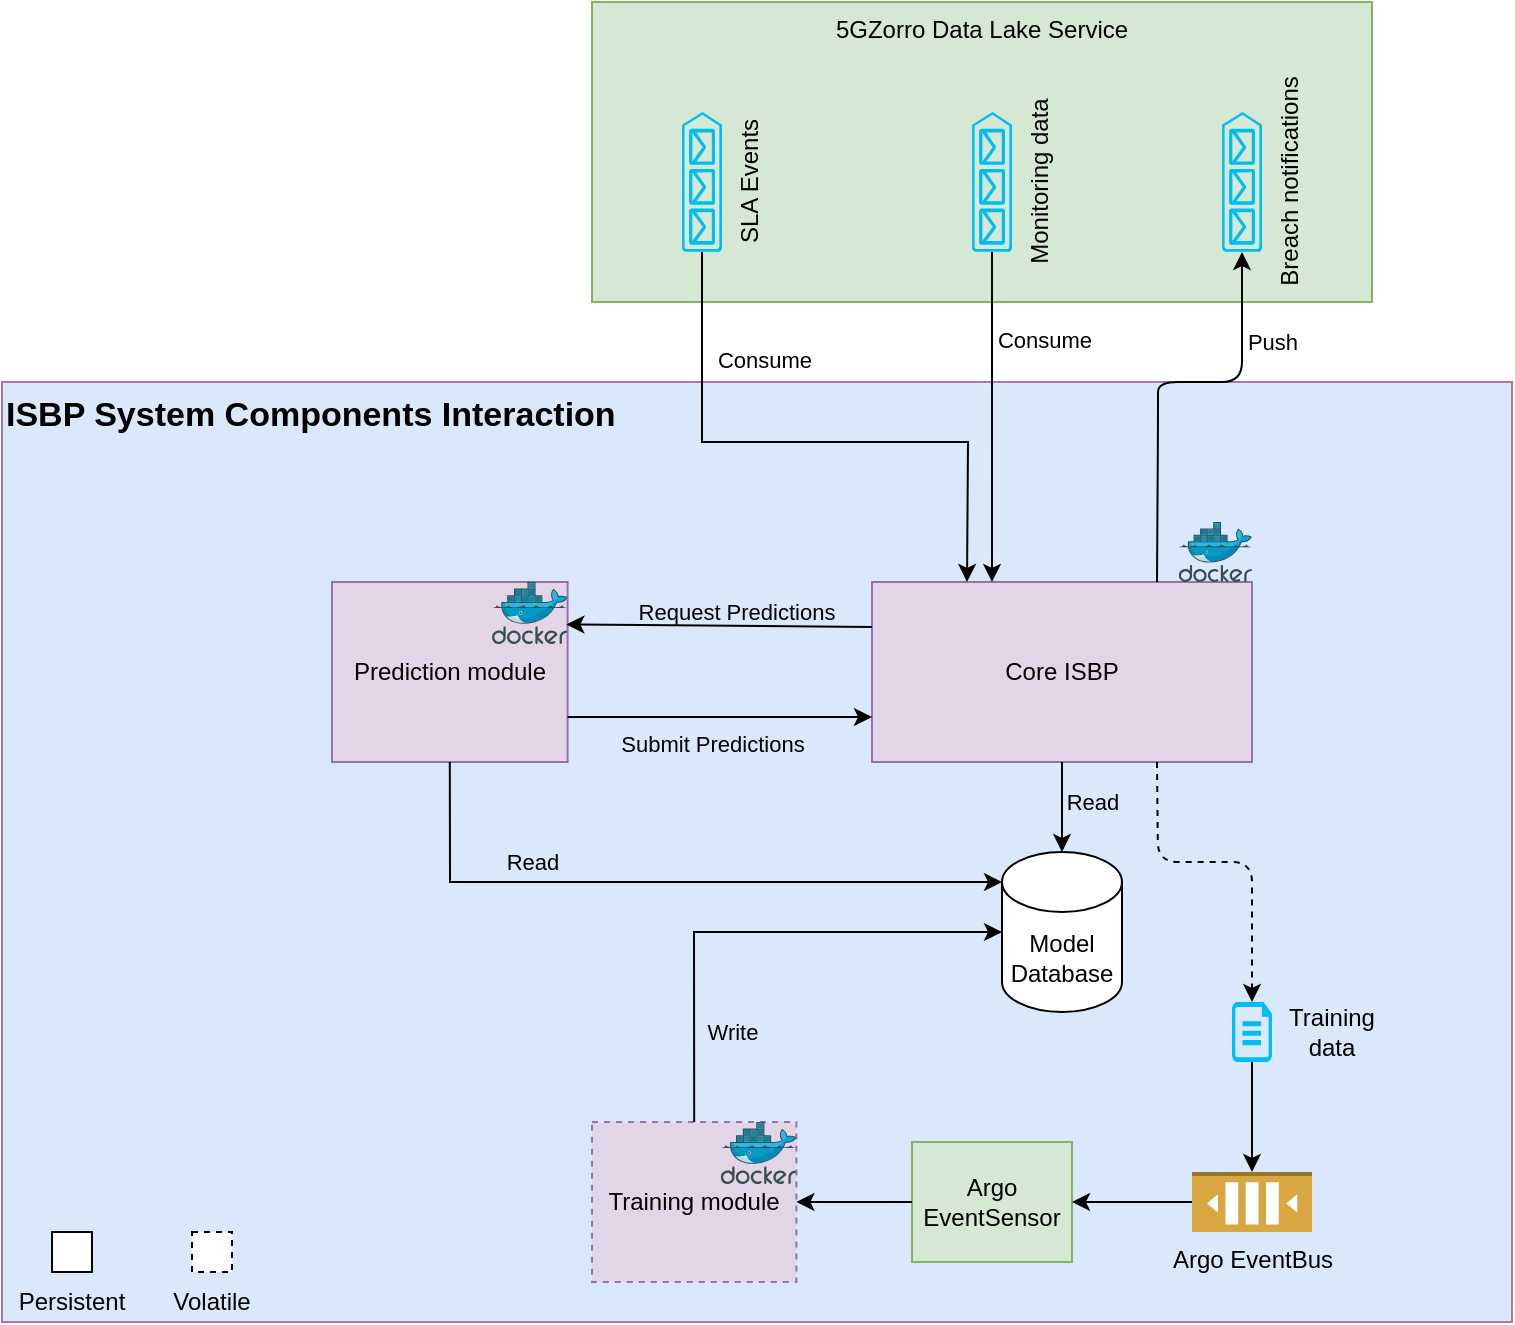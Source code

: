 <mxfile version="16.5.1" type="device"><diagram id="3-r-edu_mqcVvrUP7UPn" name="Page-1"><mxGraphModel dx="1888" dy="1749" grid="1" gridSize="10" guides="1" tooltips="1" connect="1" arrows="1" fold="1" page="1" pageScale="1" pageWidth="850" pageHeight="1100" math="0" shadow="0"><root><mxCell id="0"/><mxCell id="1" parent="0"/><mxCell id="sTpzPvflZKBYetUZ0oH_-3" value="ISBP System Components Interaction" style="rounded=0;whiteSpace=wrap;html=1;fillColor=#dae8fc;verticalAlign=top;fontStyle=1;fontSize=17;strokeColor=#B5739D;align=left;" parent="1" vertex="1"><mxGeometry x="-195" y="-30" width="755" height="470" as="geometry"/></mxCell><mxCell id="sTpzPvflZKBYetUZ0oH_-8" value="Core ISBP" style="rounded=0;whiteSpace=wrap;html=1;fillColor=#e1d5e7;strokeColor=#9673a6;" parent="1" vertex="1"><mxGeometry x="240" y="70" width="190" height="90" as="geometry"/></mxCell><mxCell id="sTpzPvflZKBYetUZ0oH_-10" value="" style="aspect=fixed;html=1;points=[];align=center;image;fontSize=12;image=img/lib/mscae/Docker.svg;" parent="1" vertex="1"><mxGeometry x="393.41" y="40" width="36.59" height="30" as="geometry"/></mxCell><mxCell id="sTpzPvflZKBYetUZ0oH_-13" value="" style="verticalLabelPosition=bottom;html=1;verticalAlign=top;align=left;strokeColor=none;fillColor=#00BEF2;shape=mxgraph.azure.cloud_services_configuration_file;pointerEvents=1;" parent="1" vertex="1"><mxGeometry x="420" y="280" width="20" height="30" as="geometry"/></mxCell><mxCell id="sTpzPvflZKBYetUZ0oH_-23" value="" style="endArrow=classic;html=1;labelBackgroundColor=#ffffff;fontSize=12;exitX=0.75;exitY=1;exitDx=0;exitDy=0;dashed=1;entryX=0.5;entryY=0;entryDx=0;entryDy=0;entryPerimeter=0;" parent="1" source="sTpzPvflZKBYetUZ0oH_-8" target="sTpzPvflZKBYetUZ0oH_-13" edge="1"><mxGeometry width="50" height="50" relative="1" as="geometry"><mxPoint x="680" y="450" as="sourcePoint"/><mxPoint x="-10" y="250" as="targetPoint"/><Array as="points"><mxPoint x="383" y="210"/><mxPoint x="430" y="210"/></Array></mxGeometry></mxCell><mxCell id="sTpzPvflZKBYetUZ0oH_-25" value="Training data" style="text;html=1;strokeColor=none;fillColor=none;align=center;verticalAlign=middle;whiteSpace=wrap;rounded=0;fontSize=12;" parent="1" vertex="1"><mxGeometry x="450" y="285" width="40" height="20" as="geometry"/></mxCell><mxCell id="sTpzPvflZKBYetUZ0oH_-30" value="Argo EventBus" style="outlineConnect=0;dashed=0;verticalLabelPosition=bottom;verticalAlign=top;align=center;html=1;shape=mxgraph.aws3.queue;fillColor=#D9A741;gradientColor=none;fontSize=12;direction=west;" parent="1" vertex="1"><mxGeometry x="400" y="365" width="60" height="30" as="geometry"/></mxCell><mxCell id="sTpzPvflZKBYetUZ0oH_-33" value="Argo EventSensor" style="rounded=0;whiteSpace=wrap;html=1;fontSize=12;align=center;fillColor=#d5e8d4;strokeColor=#82b366;" parent="1" vertex="1"><mxGeometry x="260" y="350" width="80" height="60" as="geometry"/></mxCell><mxCell id="sTpzPvflZKBYetUZ0oH_-34" value="" style="endArrow=classic;html=1;labelBackgroundColor=#ffffff;fontSize=12;exitX=1;exitY=0.5;exitDx=0;exitDy=0;exitPerimeter=0;entryX=1;entryY=0.5;entryDx=0;entryDy=0;" parent="1" source="sTpzPvflZKBYetUZ0oH_-30" target="sTpzPvflZKBYetUZ0oH_-33" edge="1"><mxGeometry width="50" height="50" relative="1" as="geometry"><mxPoint x="480" y="540" as="sourcePoint"/><mxPoint x="530" y="490" as="targetPoint"/></mxGeometry></mxCell><mxCell id="sTpzPvflZKBYetUZ0oH_-35" value="Prediction module" style="rounded=0;whiteSpace=wrap;html=1;fontSize=12;align=center;fillColor=#e1d5e7;strokeColor=#9673a6;" parent="1" vertex="1"><mxGeometry x="-30" y="70" width="117.8" height="90" as="geometry"/></mxCell><mxCell id="sTpzPvflZKBYetUZ0oH_-36" value="Training module" style="rounded=0;whiteSpace=wrap;html=1;fontSize=12;align=center;fillColor=#e1d5e7;strokeColor=#9673a6;dashed=1;" parent="1" vertex="1"><mxGeometry x="100.0" y="340" width="102.2" height="80" as="geometry"/></mxCell><mxCell id="sTpzPvflZKBYetUZ0oH_-38" value="" style="endArrow=classic;html=1;labelBackgroundColor=#ffffff;fontSize=12;exitX=0;exitY=0.5;exitDx=0;exitDy=0;entryX=1;entryY=0.5;entryDx=0;entryDy=0;" parent="1" source="sTpzPvflZKBYetUZ0oH_-33" target="sTpzPvflZKBYetUZ0oH_-36" edge="1"><mxGeometry width="50" height="50" relative="1" as="geometry"><mxPoint x="230" y="550" as="sourcePoint"/><mxPoint x="280" y="500" as="targetPoint"/></mxGeometry></mxCell><mxCell id="sTpzPvflZKBYetUZ0oH_-39" value="" style="aspect=fixed;html=1;points=[];align=center;image;fontSize=12;image=img/lib/mscae/Docker.svg;" parent="1" vertex="1"><mxGeometry x="164.4" y="340" width="37.8" height="31" as="geometry"/></mxCell><mxCell id="sTpzPvflZKBYetUZ0oH_-40" value="" style="aspect=fixed;html=1;points=[];align=center;image;fontSize=12;image=img/lib/mscae/Docker.svg;" parent="1" vertex="1"><mxGeometry x="50.0" y="70" width="37.8" height="31" as="geometry"/></mxCell><mxCell id="sTpzPvflZKBYetUZ0oH_-41" value="" style="rounded=0;whiteSpace=wrap;html=1;fontSize=12;align=center;" parent="1" vertex="1"><mxGeometry x="-170" y="395" width="20" height="20" as="geometry"/></mxCell><mxCell id="sTpzPvflZKBYetUZ0oH_-42" value="Persistent" style="text;html=1;strokeColor=none;fillColor=none;align=center;verticalAlign=middle;whiteSpace=wrap;rounded=0;fontSize=12;" parent="1" vertex="1"><mxGeometry x="-180" y="420" width="40" height="20" as="geometry"/></mxCell><mxCell id="sTpzPvflZKBYetUZ0oH_-43" value="" style="rounded=0;whiteSpace=wrap;html=1;fontSize=12;align=center;dashed=1;" parent="1" vertex="1"><mxGeometry x="-100" y="395" width="20" height="20" as="geometry"/></mxCell><mxCell id="sTpzPvflZKBYetUZ0oH_-44" value="Volatile" style="text;html=1;strokeColor=none;fillColor=none;align=center;verticalAlign=middle;whiteSpace=wrap;rounded=0;fontSize=12;" parent="1" vertex="1"><mxGeometry x="-110" y="420" width="40" height="20" as="geometry"/></mxCell><mxCell id="0Q3rIrQ98ZfpbaVBRU13-5" value="5GZorro Data Lake Service" style="rounded=0;whiteSpace=wrap;html=1;fillColor=#d5e8d4;strokeColor=#82b366;horizontal=1;verticalAlign=top;" parent="1" vertex="1"><mxGeometry x="100" y="-220" width="390" height="150" as="geometry"/></mxCell><mxCell id="-LXVdmZ0RplnUPA_ZBVf-5" value="" style="endArrow=classic;html=1;exitX=0.75;exitY=0;exitDx=0;exitDy=0;entryX=0;entryY=0.5;entryDx=0;entryDy=0;entryPerimeter=0;" parent="1" source="sTpzPvflZKBYetUZ0oH_-8" target="aTJsM8fAu72_4Be6Jhnx-2" edge="1"><mxGeometry width="50" height="50" relative="1" as="geometry"><mxPoint x="440" y="360" as="sourcePoint"/><mxPoint x="360" y="251.2" as="targetPoint"/><Array as="points"><mxPoint x="383" y="-10"/><mxPoint x="383" y="-30"/><mxPoint x="425" y="-30"/></Array></mxGeometry></mxCell><mxCell id="LFLFSLQBzzFq1htNKw3l-1" value="Push" style="edgeLabel;html=1;align=center;verticalAlign=middle;resizable=0;points=[];labelBackgroundColor=none;" parent="-LXVdmZ0RplnUPA_ZBVf-5" vertex="1" connectable="0"><mxGeometry x="-0.419" y="2" relative="1" as="geometry"><mxPoint x="59" y="-60" as="offset"/></mxGeometry></mxCell><mxCell id="aTJsM8fAu72_4Be6Jhnx-1" value="SLA Events" style="verticalLabelPosition=bottom;html=1;verticalAlign=top;align=center;strokeColor=none;fillColor=#00BEF2;shape=mxgraph.azure.queue_generic;pointerEvents=1;rotation=-90;" parent="1" vertex="1"><mxGeometry x="120" y="-140" width="70" height="20" as="geometry"/></mxCell><mxCell id="sTpzPvflZKBYetUZ0oH_-2" value="Monitoring data" style="verticalLabelPosition=bottom;html=1;verticalAlign=top;align=center;strokeColor=none;fillColor=#00BEF2;shape=mxgraph.azure.queue_generic;pointerEvents=1;rotation=-90;" parent="1" vertex="1"><mxGeometry x="265" y="-140" width="70" height="20" as="geometry"/></mxCell><mxCell id="aTJsM8fAu72_4Be6Jhnx-2" value="Breach notifications" style="verticalLabelPosition=bottom;html=1;verticalAlign=top;align=center;strokeColor=none;fillColor=#00BEF2;shape=mxgraph.azure.queue_generic;pointerEvents=1;dashed=1;rotation=-90;" parent="1" vertex="1"><mxGeometry x="390" y="-140" width="70" height="20" as="geometry"/></mxCell><mxCell id="aTJsM8fAu72_4Be6Jhnx-3" value="" style="endArrow=classic;html=1;rounded=0;exitX=0;exitY=0.5;exitDx=0;exitDy=0;exitPerimeter=0;entryX=0.25;entryY=0;entryDx=0;entryDy=0;" parent="1" source="aTJsM8fAu72_4Be6Jhnx-1" target="sTpzPvflZKBYetUZ0oH_-8" edge="1"><mxGeometry width="50" height="50" relative="1" as="geometry"><mxPoint x="-70" y="-120" as="sourcePoint"/><mxPoint x="-20" y="-170" as="targetPoint"/><Array as="points"><mxPoint x="155"/><mxPoint x="288"/></Array></mxGeometry></mxCell><mxCell id="aTJsM8fAu72_4Be6Jhnx-4" value="" style="endArrow=classic;html=1;rounded=0;exitX=0;exitY=0.5;exitDx=0;exitDy=0;exitPerimeter=0;" parent="1" source="sTpzPvflZKBYetUZ0oH_-2" edge="1"><mxGeometry width="50" height="50" relative="1" as="geometry"><mxPoint x="-10" y="130" as="sourcePoint"/><mxPoint x="300" y="70" as="targetPoint"/></mxGeometry></mxCell><mxCell id="aTJsM8fAu72_4Be6Jhnx-5" value="Consume" style="edgeLabel;html=1;align=center;verticalAlign=middle;resizable=0;points=[];labelBackgroundColor=none;" parent="1" vertex="1" connectable="0"><mxGeometry x="470" y="-39.998" as="geometry"><mxPoint x="-144" y="-11" as="offset"/></mxGeometry></mxCell><mxCell id="aTJsM8fAu72_4Be6Jhnx-6" value="Consume" style="edgeLabel;html=1;align=center;verticalAlign=middle;resizable=0;points=[];labelBackgroundColor=none;" parent="1" vertex="1" connectable="0"><mxGeometry x="330" y="-29.998" as="geometry"><mxPoint x="-144" y="-11" as="offset"/></mxGeometry></mxCell><mxCell id="aTJsM8fAu72_4Be6Jhnx-7" value="" style="endArrow=classic;html=1;rounded=0;exitX=0;exitY=0.25;exitDx=0;exitDy=0;entryX=0.984;entryY=0.684;entryDx=0;entryDy=0;entryPerimeter=0;" parent="1" source="sTpzPvflZKBYetUZ0oH_-8" target="sTpzPvflZKBYetUZ0oH_-40" edge="1"><mxGeometry width="50" height="50" relative="1" as="geometry"><mxPoint x="240" y="240" as="sourcePoint"/><mxPoint x="290" y="190" as="targetPoint"/></mxGeometry></mxCell><mxCell id="aTJsM8fAu72_4Be6Jhnx-9" value="Request Predictions" style="edgeLabel;html=1;align=center;verticalAlign=middle;resizable=0;points=[];labelBackgroundColor=none;" parent="aTJsM8fAu72_4Be6Jhnx-7" vertex="1" connectable="0"><mxGeometry x="-0.267" y="2" relative="1" as="geometry"><mxPoint x="-12" y="-9" as="offset"/></mxGeometry></mxCell><mxCell id="aTJsM8fAu72_4Be6Jhnx-8" value="" style="endArrow=classic;html=1;rounded=0;exitX=1;exitY=0.75;exitDx=0;exitDy=0;entryX=0;entryY=0.75;entryDx=0;entryDy=0;" parent="1" source="sTpzPvflZKBYetUZ0oH_-35" target="sTpzPvflZKBYetUZ0oH_-8" edge="1"><mxGeometry width="50" height="50" relative="1" as="geometry"><mxPoint x="150" y="270" as="sourcePoint"/><mxPoint x="200" y="220" as="targetPoint"/></mxGeometry></mxCell><mxCell id="aTJsM8fAu72_4Be6Jhnx-10" value="Submit Predictions" style="edgeLabel;html=1;align=center;verticalAlign=middle;resizable=0;points=[];labelBackgroundColor=none;" parent="aTJsM8fAu72_4Be6Jhnx-8" vertex="1" connectable="0"><mxGeometry x="0.12" y="-1" relative="1" as="geometry"><mxPoint x="-13" y="12" as="offset"/></mxGeometry></mxCell><mxCell id="aTJsM8fAu72_4Be6Jhnx-12" value="Model Database" style="shape=cylinder3;whiteSpace=wrap;html=1;boundedLbl=1;backgroundOutline=1;size=15;labelBackgroundColor=none;" parent="1" vertex="1"><mxGeometry x="305" y="205" width="60" height="80" as="geometry"/></mxCell><mxCell id="aTJsM8fAu72_4Be6Jhnx-15" value="" style="endArrow=classic;html=1;rounded=0;exitX=0.5;exitY=1;exitDx=0;exitDy=0;exitPerimeter=0;" parent="1" source="sTpzPvflZKBYetUZ0oH_-13" target="sTpzPvflZKBYetUZ0oH_-30" edge="1"><mxGeometry width="50" height="50" relative="1" as="geometry"><mxPoint x="190" y="320" as="sourcePoint"/><mxPoint x="240" y="270" as="targetPoint"/></mxGeometry></mxCell><mxCell id="aTJsM8fAu72_4Be6Jhnx-16" value="Read" style="endArrow=classic;html=1;rounded=0;exitX=0.5;exitY=1;exitDx=0;exitDy=0;entryX=0.5;entryY=0;entryDx=0;entryDy=0;entryPerimeter=0;labelBackgroundColor=none;" parent="1" source="sTpzPvflZKBYetUZ0oH_-8" target="aTJsM8fAu72_4Be6Jhnx-12" edge="1"><mxGeometry x="-0.111" y="15" width="50" height="50" relative="1" as="geometry"><mxPoint x="150" y="290" as="sourcePoint"/><mxPoint x="200" y="240" as="targetPoint"/><mxPoint as="offset"/></mxGeometry></mxCell><mxCell id="aTJsM8fAu72_4Be6Jhnx-17" value="" style="endArrow=classic;html=1;rounded=0;labelBackgroundColor=none;entryX=0;entryY=0.5;entryDx=0;entryDy=0;entryPerimeter=0;exitX=0.5;exitY=0;exitDx=0;exitDy=0;" parent="1" source="sTpzPvflZKBYetUZ0oH_-36" target="aTJsM8fAu72_4Be6Jhnx-12" edge="1"><mxGeometry width="50" height="50" relative="1" as="geometry"><mxPoint x="60" y="300" as="sourcePoint"/><mxPoint x="110" y="250" as="targetPoint"/><Array as="points"><mxPoint x="151" y="245"/></Array></mxGeometry></mxCell><mxCell id="aTJsM8fAu72_4Be6Jhnx-18" value="Write" style="edgeLabel;html=1;align=center;verticalAlign=middle;resizable=0;points=[];labelBackgroundColor=none;" parent="aTJsM8fAu72_4Be6Jhnx-17" vertex="1" connectable="0"><mxGeometry x="0.117" y="3" relative="1" as="geometry"><mxPoint x="-25" y="53" as="offset"/></mxGeometry></mxCell><mxCell id="aTJsM8fAu72_4Be6Jhnx-19" value="Read" style="endArrow=classic;html=1;rounded=0;labelBackgroundColor=none;exitX=0.5;exitY=1;exitDx=0;exitDy=0;entryX=0;entryY=0;entryDx=0;entryDy=15;entryPerimeter=0;" parent="1" source="sTpzPvflZKBYetUZ0oH_-35" target="aTJsM8fAu72_4Be6Jhnx-12" edge="1"><mxGeometry x="-0.399" y="10" width="50" height="50" relative="1" as="geometry"><mxPoint x="10" y="250" as="sourcePoint"/><mxPoint x="60" y="200" as="targetPoint"/><Array as="points"><mxPoint x="29" y="220"/></Array><mxPoint as="offset"/></mxGeometry></mxCell></root></mxGraphModel></diagram></mxfile>